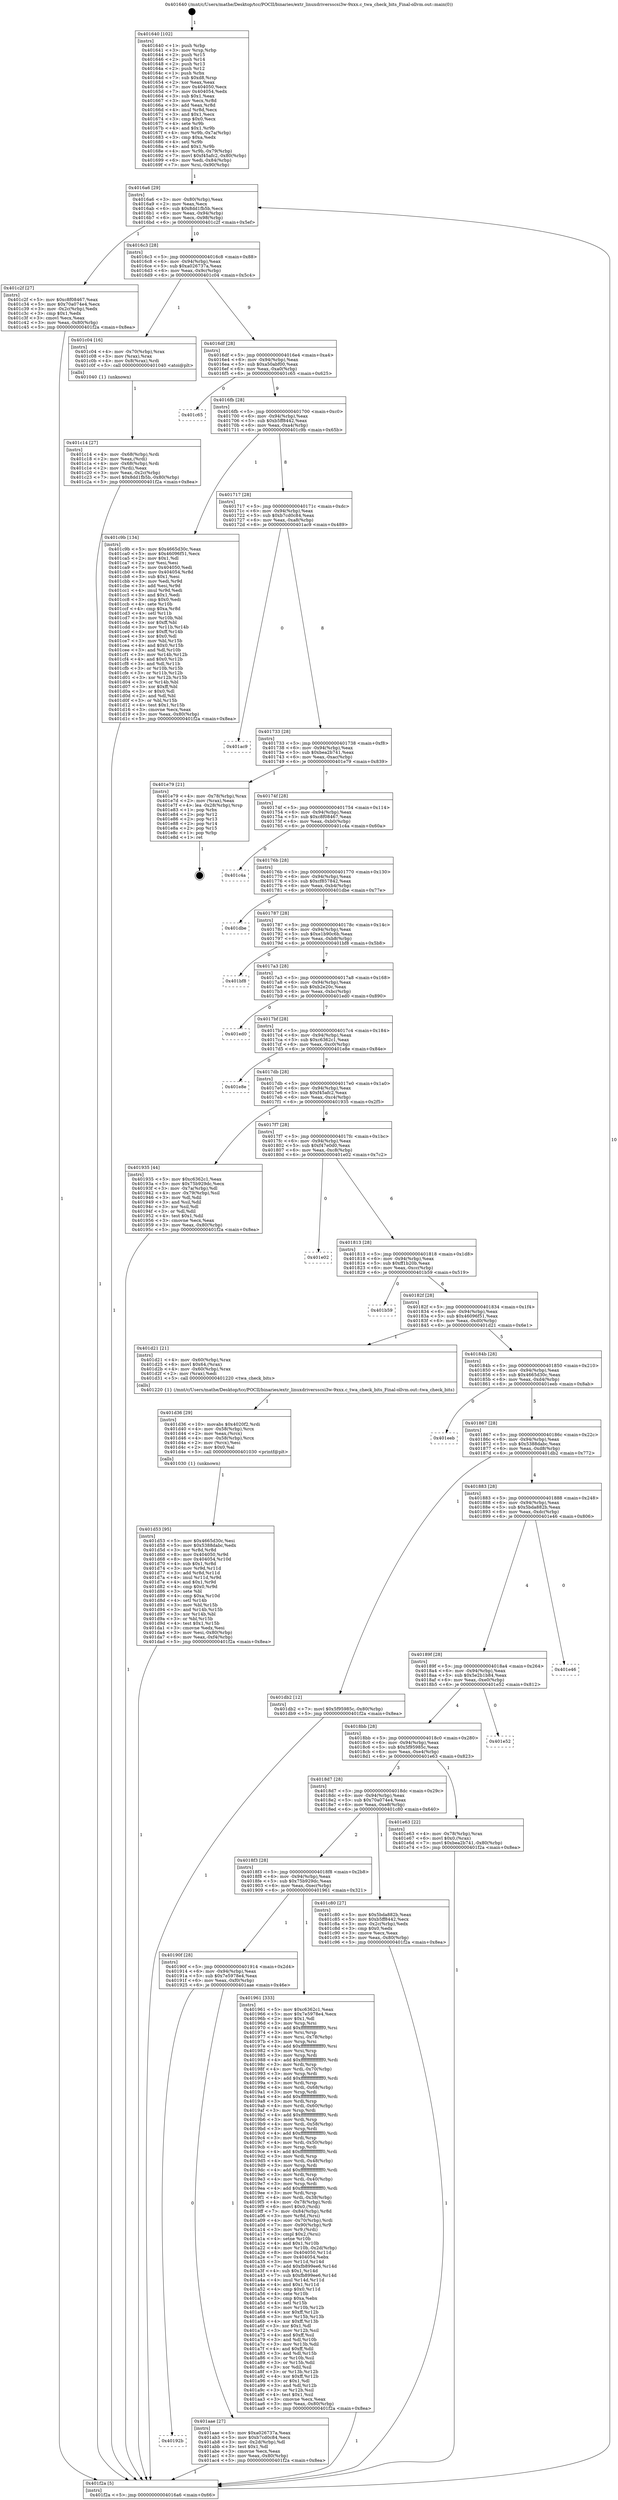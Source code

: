 digraph "0x401640" {
  label = "0x401640 (/mnt/c/Users/mathe/Desktop/tcc/POCII/binaries/extr_linuxdriversscsi3w-9xxx.c_twa_check_bits_Final-ollvm.out::main(0))"
  labelloc = "t"
  node[shape=record]

  Entry [label="",width=0.3,height=0.3,shape=circle,fillcolor=black,style=filled]
  "0x4016a6" [label="{
     0x4016a6 [29]\l
     | [instrs]\l
     &nbsp;&nbsp;0x4016a6 \<+3\>: mov -0x80(%rbp),%eax\l
     &nbsp;&nbsp;0x4016a9 \<+2\>: mov %eax,%ecx\l
     &nbsp;&nbsp;0x4016ab \<+6\>: sub $0x8dd1fb5b,%ecx\l
     &nbsp;&nbsp;0x4016b1 \<+6\>: mov %eax,-0x94(%rbp)\l
     &nbsp;&nbsp;0x4016b7 \<+6\>: mov %ecx,-0x98(%rbp)\l
     &nbsp;&nbsp;0x4016bd \<+6\>: je 0000000000401c2f \<main+0x5ef\>\l
  }"]
  "0x401c2f" [label="{
     0x401c2f [27]\l
     | [instrs]\l
     &nbsp;&nbsp;0x401c2f \<+5\>: mov $0xc8f08467,%eax\l
     &nbsp;&nbsp;0x401c34 \<+5\>: mov $0x70a074e4,%ecx\l
     &nbsp;&nbsp;0x401c39 \<+3\>: mov -0x2c(%rbp),%edx\l
     &nbsp;&nbsp;0x401c3c \<+3\>: cmp $0x1,%edx\l
     &nbsp;&nbsp;0x401c3f \<+3\>: cmovl %ecx,%eax\l
     &nbsp;&nbsp;0x401c42 \<+3\>: mov %eax,-0x80(%rbp)\l
     &nbsp;&nbsp;0x401c45 \<+5\>: jmp 0000000000401f2a \<main+0x8ea\>\l
  }"]
  "0x4016c3" [label="{
     0x4016c3 [28]\l
     | [instrs]\l
     &nbsp;&nbsp;0x4016c3 \<+5\>: jmp 00000000004016c8 \<main+0x88\>\l
     &nbsp;&nbsp;0x4016c8 \<+6\>: mov -0x94(%rbp),%eax\l
     &nbsp;&nbsp;0x4016ce \<+5\>: sub $0xa026737a,%eax\l
     &nbsp;&nbsp;0x4016d3 \<+6\>: mov %eax,-0x9c(%rbp)\l
     &nbsp;&nbsp;0x4016d9 \<+6\>: je 0000000000401c04 \<main+0x5c4\>\l
  }"]
  Exit [label="",width=0.3,height=0.3,shape=circle,fillcolor=black,style=filled,peripheries=2]
  "0x401c04" [label="{
     0x401c04 [16]\l
     | [instrs]\l
     &nbsp;&nbsp;0x401c04 \<+4\>: mov -0x70(%rbp),%rax\l
     &nbsp;&nbsp;0x401c08 \<+3\>: mov (%rax),%rax\l
     &nbsp;&nbsp;0x401c0b \<+4\>: mov 0x8(%rax),%rdi\l
     &nbsp;&nbsp;0x401c0f \<+5\>: call 0000000000401040 \<atoi@plt\>\l
     | [calls]\l
     &nbsp;&nbsp;0x401040 \{1\} (unknown)\l
  }"]
  "0x4016df" [label="{
     0x4016df [28]\l
     | [instrs]\l
     &nbsp;&nbsp;0x4016df \<+5\>: jmp 00000000004016e4 \<main+0xa4\>\l
     &nbsp;&nbsp;0x4016e4 \<+6\>: mov -0x94(%rbp),%eax\l
     &nbsp;&nbsp;0x4016ea \<+5\>: sub $0xa50abf00,%eax\l
     &nbsp;&nbsp;0x4016ef \<+6\>: mov %eax,-0xa0(%rbp)\l
     &nbsp;&nbsp;0x4016f5 \<+6\>: je 0000000000401c65 \<main+0x625\>\l
  }"]
  "0x401d53" [label="{
     0x401d53 [95]\l
     | [instrs]\l
     &nbsp;&nbsp;0x401d53 \<+5\>: mov $0x4665d30c,%esi\l
     &nbsp;&nbsp;0x401d58 \<+5\>: mov $0x5388dabc,%edx\l
     &nbsp;&nbsp;0x401d5d \<+3\>: xor %r8d,%r8d\l
     &nbsp;&nbsp;0x401d60 \<+8\>: mov 0x404050,%r9d\l
     &nbsp;&nbsp;0x401d68 \<+8\>: mov 0x404054,%r10d\l
     &nbsp;&nbsp;0x401d70 \<+4\>: sub $0x1,%r8d\l
     &nbsp;&nbsp;0x401d74 \<+3\>: mov %r9d,%r11d\l
     &nbsp;&nbsp;0x401d77 \<+3\>: add %r8d,%r11d\l
     &nbsp;&nbsp;0x401d7a \<+4\>: imul %r11d,%r9d\l
     &nbsp;&nbsp;0x401d7e \<+4\>: and $0x1,%r9d\l
     &nbsp;&nbsp;0x401d82 \<+4\>: cmp $0x0,%r9d\l
     &nbsp;&nbsp;0x401d86 \<+3\>: sete %bl\l
     &nbsp;&nbsp;0x401d89 \<+4\>: cmp $0xa,%r10d\l
     &nbsp;&nbsp;0x401d8d \<+4\>: setl %r14b\l
     &nbsp;&nbsp;0x401d91 \<+3\>: mov %bl,%r15b\l
     &nbsp;&nbsp;0x401d94 \<+3\>: and %r14b,%r15b\l
     &nbsp;&nbsp;0x401d97 \<+3\>: xor %r14b,%bl\l
     &nbsp;&nbsp;0x401d9a \<+3\>: or %bl,%r15b\l
     &nbsp;&nbsp;0x401d9d \<+4\>: test $0x1,%r15b\l
     &nbsp;&nbsp;0x401da1 \<+3\>: cmovne %edx,%esi\l
     &nbsp;&nbsp;0x401da4 \<+3\>: mov %esi,-0x80(%rbp)\l
     &nbsp;&nbsp;0x401da7 \<+6\>: mov %eax,-0xf4(%rbp)\l
     &nbsp;&nbsp;0x401dad \<+5\>: jmp 0000000000401f2a \<main+0x8ea\>\l
  }"]
  "0x401c65" [label="{
     0x401c65\l
  }", style=dashed]
  "0x4016fb" [label="{
     0x4016fb [28]\l
     | [instrs]\l
     &nbsp;&nbsp;0x4016fb \<+5\>: jmp 0000000000401700 \<main+0xc0\>\l
     &nbsp;&nbsp;0x401700 \<+6\>: mov -0x94(%rbp),%eax\l
     &nbsp;&nbsp;0x401706 \<+5\>: sub $0xb5ff8442,%eax\l
     &nbsp;&nbsp;0x40170b \<+6\>: mov %eax,-0xa4(%rbp)\l
     &nbsp;&nbsp;0x401711 \<+6\>: je 0000000000401c9b \<main+0x65b\>\l
  }"]
  "0x401d36" [label="{
     0x401d36 [29]\l
     | [instrs]\l
     &nbsp;&nbsp;0x401d36 \<+10\>: movabs $0x4020f2,%rdi\l
     &nbsp;&nbsp;0x401d40 \<+4\>: mov -0x58(%rbp),%rcx\l
     &nbsp;&nbsp;0x401d44 \<+2\>: mov %eax,(%rcx)\l
     &nbsp;&nbsp;0x401d46 \<+4\>: mov -0x58(%rbp),%rcx\l
     &nbsp;&nbsp;0x401d4a \<+2\>: mov (%rcx),%esi\l
     &nbsp;&nbsp;0x401d4c \<+2\>: mov $0x0,%al\l
     &nbsp;&nbsp;0x401d4e \<+5\>: call 0000000000401030 \<printf@plt\>\l
     | [calls]\l
     &nbsp;&nbsp;0x401030 \{1\} (unknown)\l
  }"]
  "0x401c9b" [label="{
     0x401c9b [134]\l
     | [instrs]\l
     &nbsp;&nbsp;0x401c9b \<+5\>: mov $0x4665d30c,%eax\l
     &nbsp;&nbsp;0x401ca0 \<+5\>: mov $0x46096f51,%ecx\l
     &nbsp;&nbsp;0x401ca5 \<+2\>: mov $0x1,%dl\l
     &nbsp;&nbsp;0x401ca7 \<+2\>: xor %esi,%esi\l
     &nbsp;&nbsp;0x401ca9 \<+7\>: mov 0x404050,%edi\l
     &nbsp;&nbsp;0x401cb0 \<+8\>: mov 0x404054,%r8d\l
     &nbsp;&nbsp;0x401cb8 \<+3\>: sub $0x1,%esi\l
     &nbsp;&nbsp;0x401cbb \<+3\>: mov %edi,%r9d\l
     &nbsp;&nbsp;0x401cbe \<+3\>: add %esi,%r9d\l
     &nbsp;&nbsp;0x401cc1 \<+4\>: imul %r9d,%edi\l
     &nbsp;&nbsp;0x401cc5 \<+3\>: and $0x1,%edi\l
     &nbsp;&nbsp;0x401cc8 \<+3\>: cmp $0x0,%edi\l
     &nbsp;&nbsp;0x401ccb \<+4\>: sete %r10b\l
     &nbsp;&nbsp;0x401ccf \<+4\>: cmp $0xa,%r8d\l
     &nbsp;&nbsp;0x401cd3 \<+4\>: setl %r11b\l
     &nbsp;&nbsp;0x401cd7 \<+3\>: mov %r10b,%bl\l
     &nbsp;&nbsp;0x401cda \<+3\>: xor $0xff,%bl\l
     &nbsp;&nbsp;0x401cdd \<+3\>: mov %r11b,%r14b\l
     &nbsp;&nbsp;0x401ce0 \<+4\>: xor $0xff,%r14b\l
     &nbsp;&nbsp;0x401ce4 \<+3\>: xor $0x0,%dl\l
     &nbsp;&nbsp;0x401ce7 \<+3\>: mov %bl,%r15b\l
     &nbsp;&nbsp;0x401cea \<+4\>: and $0x0,%r15b\l
     &nbsp;&nbsp;0x401cee \<+3\>: and %dl,%r10b\l
     &nbsp;&nbsp;0x401cf1 \<+3\>: mov %r14b,%r12b\l
     &nbsp;&nbsp;0x401cf4 \<+4\>: and $0x0,%r12b\l
     &nbsp;&nbsp;0x401cf8 \<+3\>: and %dl,%r11b\l
     &nbsp;&nbsp;0x401cfb \<+3\>: or %r10b,%r15b\l
     &nbsp;&nbsp;0x401cfe \<+3\>: or %r11b,%r12b\l
     &nbsp;&nbsp;0x401d01 \<+3\>: xor %r12b,%r15b\l
     &nbsp;&nbsp;0x401d04 \<+3\>: or %r14b,%bl\l
     &nbsp;&nbsp;0x401d07 \<+3\>: xor $0xff,%bl\l
     &nbsp;&nbsp;0x401d0a \<+3\>: or $0x0,%dl\l
     &nbsp;&nbsp;0x401d0d \<+2\>: and %dl,%bl\l
     &nbsp;&nbsp;0x401d0f \<+3\>: or %bl,%r15b\l
     &nbsp;&nbsp;0x401d12 \<+4\>: test $0x1,%r15b\l
     &nbsp;&nbsp;0x401d16 \<+3\>: cmovne %ecx,%eax\l
     &nbsp;&nbsp;0x401d19 \<+3\>: mov %eax,-0x80(%rbp)\l
     &nbsp;&nbsp;0x401d1c \<+5\>: jmp 0000000000401f2a \<main+0x8ea\>\l
  }"]
  "0x401717" [label="{
     0x401717 [28]\l
     | [instrs]\l
     &nbsp;&nbsp;0x401717 \<+5\>: jmp 000000000040171c \<main+0xdc\>\l
     &nbsp;&nbsp;0x40171c \<+6\>: mov -0x94(%rbp),%eax\l
     &nbsp;&nbsp;0x401722 \<+5\>: sub $0xb7cd0c84,%eax\l
     &nbsp;&nbsp;0x401727 \<+6\>: mov %eax,-0xa8(%rbp)\l
     &nbsp;&nbsp;0x40172d \<+6\>: je 0000000000401ac9 \<main+0x489\>\l
  }"]
  "0x401c14" [label="{
     0x401c14 [27]\l
     | [instrs]\l
     &nbsp;&nbsp;0x401c14 \<+4\>: mov -0x68(%rbp),%rdi\l
     &nbsp;&nbsp;0x401c18 \<+2\>: mov %eax,(%rdi)\l
     &nbsp;&nbsp;0x401c1a \<+4\>: mov -0x68(%rbp),%rdi\l
     &nbsp;&nbsp;0x401c1e \<+2\>: mov (%rdi),%eax\l
     &nbsp;&nbsp;0x401c20 \<+3\>: mov %eax,-0x2c(%rbp)\l
     &nbsp;&nbsp;0x401c23 \<+7\>: movl $0x8dd1fb5b,-0x80(%rbp)\l
     &nbsp;&nbsp;0x401c2a \<+5\>: jmp 0000000000401f2a \<main+0x8ea\>\l
  }"]
  "0x401ac9" [label="{
     0x401ac9\l
  }", style=dashed]
  "0x401733" [label="{
     0x401733 [28]\l
     | [instrs]\l
     &nbsp;&nbsp;0x401733 \<+5\>: jmp 0000000000401738 \<main+0xf8\>\l
     &nbsp;&nbsp;0x401738 \<+6\>: mov -0x94(%rbp),%eax\l
     &nbsp;&nbsp;0x40173e \<+5\>: sub $0xbea2b741,%eax\l
     &nbsp;&nbsp;0x401743 \<+6\>: mov %eax,-0xac(%rbp)\l
     &nbsp;&nbsp;0x401749 \<+6\>: je 0000000000401e79 \<main+0x839\>\l
  }"]
  "0x40192b" [label="{
     0x40192b\l
  }", style=dashed]
  "0x401e79" [label="{
     0x401e79 [21]\l
     | [instrs]\l
     &nbsp;&nbsp;0x401e79 \<+4\>: mov -0x78(%rbp),%rax\l
     &nbsp;&nbsp;0x401e7d \<+2\>: mov (%rax),%eax\l
     &nbsp;&nbsp;0x401e7f \<+4\>: lea -0x28(%rbp),%rsp\l
     &nbsp;&nbsp;0x401e83 \<+1\>: pop %rbx\l
     &nbsp;&nbsp;0x401e84 \<+2\>: pop %r12\l
     &nbsp;&nbsp;0x401e86 \<+2\>: pop %r13\l
     &nbsp;&nbsp;0x401e88 \<+2\>: pop %r14\l
     &nbsp;&nbsp;0x401e8a \<+2\>: pop %r15\l
     &nbsp;&nbsp;0x401e8c \<+1\>: pop %rbp\l
     &nbsp;&nbsp;0x401e8d \<+1\>: ret\l
  }"]
  "0x40174f" [label="{
     0x40174f [28]\l
     | [instrs]\l
     &nbsp;&nbsp;0x40174f \<+5\>: jmp 0000000000401754 \<main+0x114\>\l
     &nbsp;&nbsp;0x401754 \<+6\>: mov -0x94(%rbp),%eax\l
     &nbsp;&nbsp;0x40175a \<+5\>: sub $0xc8f08467,%eax\l
     &nbsp;&nbsp;0x40175f \<+6\>: mov %eax,-0xb0(%rbp)\l
     &nbsp;&nbsp;0x401765 \<+6\>: je 0000000000401c4a \<main+0x60a\>\l
  }"]
  "0x401aae" [label="{
     0x401aae [27]\l
     | [instrs]\l
     &nbsp;&nbsp;0x401aae \<+5\>: mov $0xa026737a,%eax\l
     &nbsp;&nbsp;0x401ab3 \<+5\>: mov $0xb7cd0c84,%ecx\l
     &nbsp;&nbsp;0x401ab8 \<+3\>: mov -0x2d(%rbp),%dl\l
     &nbsp;&nbsp;0x401abb \<+3\>: test $0x1,%dl\l
     &nbsp;&nbsp;0x401abe \<+3\>: cmovne %ecx,%eax\l
     &nbsp;&nbsp;0x401ac1 \<+3\>: mov %eax,-0x80(%rbp)\l
     &nbsp;&nbsp;0x401ac4 \<+5\>: jmp 0000000000401f2a \<main+0x8ea\>\l
  }"]
  "0x401c4a" [label="{
     0x401c4a\l
  }", style=dashed]
  "0x40176b" [label="{
     0x40176b [28]\l
     | [instrs]\l
     &nbsp;&nbsp;0x40176b \<+5\>: jmp 0000000000401770 \<main+0x130\>\l
     &nbsp;&nbsp;0x401770 \<+6\>: mov -0x94(%rbp),%eax\l
     &nbsp;&nbsp;0x401776 \<+5\>: sub $0xcf857842,%eax\l
     &nbsp;&nbsp;0x40177b \<+6\>: mov %eax,-0xb4(%rbp)\l
     &nbsp;&nbsp;0x401781 \<+6\>: je 0000000000401dbe \<main+0x77e\>\l
  }"]
  "0x40190f" [label="{
     0x40190f [28]\l
     | [instrs]\l
     &nbsp;&nbsp;0x40190f \<+5\>: jmp 0000000000401914 \<main+0x2d4\>\l
     &nbsp;&nbsp;0x401914 \<+6\>: mov -0x94(%rbp),%eax\l
     &nbsp;&nbsp;0x40191a \<+5\>: sub $0x7e5978e4,%eax\l
     &nbsp;&nbsp;0x40191f \<+6\>: mov %eax,-0xf0(%rbp)\l
     &nbsp;&nbsp;0x401925 \<+6\>: je 0000000000401aae \<main+0x46e\>\l
  }"]
  "0x401dbe" [label="{
     0x401dbe\l
  }", style=dashed]
  "0x401787" [label="{
     0x401787 [28]\l
     | [instrs]\l
     &nbsp;&nbsp;0x401787 \<+5\>: jmp 000000000040178c \<main+0x14c\>\l
     &nbsp;&nbsp;0x40178c \<+6\>: mov -0x94(%rbp),%eax\l
     &nbsp;&nbsp;0x401792 \<+5\>: sub $0xe1b90c6b,%eax\l
     &nbsp;&nbsp;0x401797 \<+6\>: mov %eax,-0xb8(%rbp)\l
     &nbsp;&nbsp;0x40179d \<+6\>: je 0000000000401bf8 \<main+0x5b8\>\l
  }"]
  "0x401961" [label="{
     0x401961 [333]\l
     | [instrs]\l
     &nbsp;&nbsp;0x401961 \<+5\>: mov $0xc6362c1,%eax\l
     &nbsp;&nbsp;0x401966 \<+5\>: mov $0x7e5978e4,%ecx\l
     &nbsp;&nbsp;0x40196b \<+2\>: mov $0x1,%dl\l
     &nbsp;&nbsp;0x40196d \<+3\>: mov %rsp,%rsi\l
     &nbsp;&nbsp;0x401970 \<+4\>: add $0xfffffffffffffff0,%rsi\l
     &nbsp;&nbsp;0x401974 \<+3\>: mov %rsi,%rsp\l
     &nbsp;&nbsp;0x401977 \<+4\>: mov %rsi,-0x78(%rbp)\l
     &nbsp;&nbsp;0x40197b \<+3\>: mov %rsp,%rsi\l
     &nbsp;&nbsp;0x40197e \<+4\>: add $0xfffffffffffffff0,%rsi\l
     &nbsp;&nbsp;0x401982 \<+3\>: mov %rsi,%rsp\l
     &nbsp;&nbsp;0x401985 \<+3\>: mov %rsp,%rdi\l
     &nbsp;&nbsp;0x401988 \<+4\>: add $0xfffffffffffffff0,%rdi\l
     &nbsp;&nbsp;0x40198c \<+3\>: mov %rdi,%rsp\l
     &nbsp;&nbsp;0x40198f \<+4\>: mov %rdi,-0x70(%rbp)\l
     &nbsp;&nbsp;0x401993 \<+3\>: mov %rsp,%rdi\l
     &nbsp;&nbsp;0x401996 \<+4\>: add $0xfffffffffffffff0,%rdi\l
     &nbsp;&nbsp;0x40199a \<+3\>: mov %rdi,%rsp\l
     &nbsp;&nbsp;0x40199d \<+4\>: mov %rdi,-0x68(%rbp)\l
     &nbsp;&nbsp;0x4019a1 \<+3\>: mov %rsp,%rdi\l
     &nbsp;&nbsp;0x4019a4 \<+4\>: add $0xfffffffffffffff0,%rdi\l
     &nbsp;&nbsp;0x4019a8 \<+3\>: mov %rdi,%rsp\l
     &nbsp;&nbsp;0x4019ab \<+4\>: mov %rdi,-0x60(%rbp)\l
     &nbsp;&nbsp;0x4019af \<+3\>: mov %rsp,%rdi\l
     &nbsp;&nbsp;0x4019b2 \<+4\>: add $0xfffffffffffffff0,%rdi\l
     &nbsp;&nbsp;0x4019b6 \<+3\>: mov %rdi,%rsp\l
     &nbsp;&nbsp;0x4019b9 \<+4\>: mov %rdi,-0x58(%rbp)\l
     &nbsp;&nbsp;0x4019bd \<+3\>: mov %rsp,%rdi\l
     &nbsp;&nbsp;0x4019c0 \<+4\>: add $0xfffffffffffffff0,%rdi\l
     &nbsp;&nbsp;0x4019c4 \<+3\>: mov %rdi,%rsp\l
     &nbsp;&nbsp;0x4019c7 \<+4\>: mov %rdi,-0x50(%rbp)\l
     &nbsp;&nbsp;0x4019cb \<+3\>: mov %rsp,%rdi\l
     &nbsp;&nbsp;0x4019ce \<+4\>: add $0xfffffffffffffff0,%rdi\l
     &nbsp;&nbsp;0x4019d2 \<+3\>: mov %rdi,%rsp\l
     &nbsp;&nbsp;0x4019d5 \<+4\>: mov %rdi,-0x48(%rbp)\l
     &nbsp;&nbsp;0x4019d9 \<+3\>: mov %rsp,%rdi\l
     &nbsp;&nbsp;0x4019dc \<+4\>: add $0xfffffffffffffff0,%rdi\l
     &nbsp;&nbsp;0x4019e0 \<+3\>: mov %rdi,%rsp\l
     &nbsp;&nbsp;0x4019e3 \<+4\>: mov %rdi,-0x40(%rbp)\l
     &nbsp;&nbsp;0x4019e7 \<+3\>: mov %rsp,%rdi\l
     &nbsp;&nbsp;0x4019ea \<+4\>: add $0xfffffffffffffff0,%rdi\l
     &nbsp;&nbsp;0x4019ee \<+3\>: mov %rdi,%rsp\l
     &nbsp;&nbsp;0x4019f1 \<+4\>: mov %rdi,-0x38(%rbp)\l
     &nbsp;&nbsp;0x4019f5 \<+4\>: mov -0x78(%rbp),%rdi\l
     &nbsp;&nbsp;0x4019f9 \<+6\>: movl $0x0,(%rdi)\l
     &nbsp;&nbsp;0x4019ff \<+7\>: mov -0x84(%rbp),%r8d\l
     &nbsp;&nbsp;0x401a06 \<+3\>: mov %r8d,(%rsi)\l
     &nbsp;&nbsp;0x401a09 \<+4\>: mov -0x70(%rbp),%rdi\l
     &nbsp;&nbsp;0x401a0d \<+7\>: mov -0x90(%rbp),%r9\l
     &nbsp;&nbsp;0x401a14 \<+3\>: mov %r9,(%rdi)\l
     &nbsp;&nbsp;0x401a17 \<+3\>: cmpl $0x2,(%rsi)\l
     &nbsp;&nbsp;0x401a1a \<+4\>: setne %r10b\l
     &nbsp;&nbsp;0x401a1e \<+4\>: and $0x1,%r10b\l
     &nbsp;&nbsp;0x401a22 \<+4\>: mov %r10b,-0x2d(%rbp)\l
     &nbsp;&nbsp;0x401a26 \<+8\>: mov 0x404050,%r11d\l
     &nbsp;&nbsp;0x401a2e \<+7\>: mov 0x404054,%ebx\l
     &nbsp;&nbsp;0x401a35 \<+3\>: mov %r11d,%r14d\l
     &nbsp;&nbsp;0x401a38 \<+7\>: add $0xfb899ee6,%r14d\l
     &nbsp;&nbsp;0x401a3f \<+4\>: sub $0x1,%r14d\l
     &nbsp;&nbsp;0x401a43 \<+7\>: sub $0xfb899ee6,%r14d\l
     &nbsp;&nbsp;0x401a4a \<+4\>: imul %r14d,%r11d\l
     &nbsp;&nbsp;0x401a4e \<+4\>: and $0x1,%r11d\l
     &nbsp;&nbsp;0x401a52 \<+4\>: cmp $0x0,%r11d\l
     &nbsp;&nbsp;0x401a56 \<+4\>: sete %r10b\l
     &nbsp;&nbsp;0x401a5a \<+3\>: cmp $0xa,%ebx\l
     &nbsp;&nbsp;0x401a5d \<+4\>: setl %r15b\l
     &nbsp;&nbsp;0x401a61 \<+3\>: mov %r10b,%r12b\l
     &nbsp;&nbsp;0x401a64 \<+4\>: xor $0xff,%r12b\l
     &nbsp;&nbsp;0x401a68 \<+3\>: mov %r15b,%r13b\l
     &nbsp;&nbsp;0x401a6b \<+4\>: xor $0xff,%r13b\l
     &nbsp;&nbsp;0x401a6f \<+3\>: xor $0x1,%dl\l
     &nbsp;&nbsp;0x401a72 \<+3\>: mov %r12b,%sil\l
     &nbsp;&nbsp;0x401a75 \<+4\>: and $0xff,%sil\l
     &nbsp;&nbsp;0x401a79 \<+3\>: and %dl,%r10b\l
     &nbsp;&nbsp;0x401a7c \<+3\>: mov %r13b,%dil\l
     &nbsp;&nbsp;0x401a7f \<+4\>: and $0xff,%dil\l
     &nbsp;&nbsp;0x401a83 \<+3\>: and %dl,%r15b\l
     &nbsp;&nbsp;0x401a86 \<+3\>: or %r10b,%sil\l
     &nbsp;&nbsp;0x401a89 \<+3\>: or %r15b,%dil\l
     &nbsp;&nbsp;0x401a8c \<+3\>: xor %dil,%sil\l
     &nbsp;&nbsp;0x401a8f \<+3\>: or %r13b,%r12b\l
     &nbsp;&nbsp;0x401a92 \<+4\>: xor $0xff,%r12b\l
     &nbsp;&nbsp;0x401a96 \<+3\>: or $0x1,%dl\l
     &nbsp;&nbsp;0x401a99 \<+3\>: and %dl,%r12b\l
     &nbsp;&nbsp;0x401a9c \<+3\>: or %r12b,%sil\l
     &nbsp;&nbsp;0x401a9f \<+4\>: test $0x1,%sil\l
     &nbsp;&nbsp;0x401aa3 \<+3\>: cmovne %ecx,%eax\l
     &nbsp;&nbsp;0x401aa6 \<+3\>: mov %eax,-0x80(%rbp)\l
     &nbsp;&nbsp;0x401aa9 \<+5\>: jmp 0000000000401f2a \<main+0x8ea\>\l
  }"]
  "0x401bf8" [label="{
     0x401bf8\l
  }", style=dashed]
  "0x4017a3" [label="{
     0x4017a3 [28]\l
     | [instrs]\l
     &nbsp;&nbsp;0x4017a3 \<+5\>: jmp 00000000004017a8 \<main+0x168\>\l
     &nbsp;&nbsp;0x4017a8 \<+6\>: mov -0x94(%rbp),%eax\l
     &nbsp;&nbsp;0x4017ae \<+5\>: sub $0xb2e20c,%eax\l
     &nbsp;&nbsp;0x4017b3 \<+6\>: mov %eax,-0xbc(%rbp)\l
     &nbsp;&nbsp;0x4017b9 \<+6\>: je 0000000000401ed0 \<main+0x890\>\l
  }"]
  "0x4018f3" [label="{
     0x4018f3 [28]\l
     | [instrs]\l
     &nbsp;&nbsp;0x4018f3 \<+5\>: jmp 00000000004018f8 \<main+0x2b8\>\l
     &nbsp;&nbsp;0x4018f8 \<+6\>: mov -0x94(%rbp),%eax\l
     &nbsp;&nbsp;0x4018fe \<+5\>: sub $0x75b929dc,%eax\l
     &nbsp;&nbsp;0x401903 \<+6\>: mov %eax,-0xec(%rbp)\l
     &nbsp;&nbsp;0x401909 \<+6\>: je 0000000000401961 \<main+0x321\>\l
  }"]
  "0x401ed0" [label="{
     0x401ed0\l
  }", style=dashed]
  "0x4017bf" [label="{
     0x4017bf [28]\l
     | [instrs]\l
     &nbsp;&nbsp;0x4017bf \<+5\>: jmp 00000000004017c4 \<main+0x184\>\l
     &nbsp;&nbsp;0x4017c4 \<+6\>: mov -0x94(%rbp),%eax\l
     &nbsp;&nbsp;0x4017ca \<+5\>: sub $0xc6362c1,%eax\l
     &nbsp;&nbsp;0x4017cf \<+6\>: mov %eax,-0xc0(%rbp)\l
     &nbsp;&nbsp;0x4017d5 \<+6\>: je 0000000000401e8e \<main+0x84e\>\l
  }"]
  "0x401c80" [label="{
     0x401c80 [27]\l
     | [instrs]\l
     &nbsp;&nbsp;0x401c80 \<+5\>: mov $0x5bda882b,%eax\l
     &nbsp;&nbsp;0x401c85 \<+5\>: mov $0xb5ff8442,%ecx\l
     &nbsp;&nbsp;0x401c8a \<+3\>: mov -0x2c(%rbp),%edx\l
     &nbsp;&nbsp;0x401c8d \<+3\>: cmp $0x0,%edx\l
     &nbsp;&nbsp;0x401c90 \<+3\>: cmove %ecx,%eax\l
     &nbsp;&nbsp;0x401c93 \<+3\>: mov %eax,-0x80(%rbp)\l
     &nbsp;&nbsp;0x401c96 \<+5\>: jmp 0000000000401f2a \<main+0x8ea\>\l
  }"]
  "0x401e8e" [label="{
     0x401e8e\l
  }", style=dashed]
  "0x4017db" [label="{
     0x4017db [28]\l
     | [instrs]\l
     &nbsp;&nbsp;0x4017db \<+5\>: jmp 00000000004017e0 \<main+0x1a0\>\l
     &nbsp;&nbsp;0x4017e0 \<+6\>: mov -0x94(%rbp),%eax\l
     &nbsp;&nbsp;0x4017e6 \<+5\>: sub $0xf45afc2,%eax\l
     &nbsp;&nbsp;0x4017eb \<+6\>: mov %eax,-0xc4(%rbp)\l
     &nbsp;&nbsp;0x4017f1 \<+6\>: je 0000000000401935 \<main+0x2f5\>\l
  }"]
  "0x4018d7" [label="{
     0x4018d7 [28]\l
     | [instrs]\l
     &nbsp;&nbsp;0x4018d7 \<+5\>: jmp 00000000004018dc \<main+0x29c\>\l
     &nbsp;&nbsp;0x4018dc \<+6\>: mov -0x94(%rbp),%eax\l
     &nbsp;&nbsp;0x4018e2 \<+5\>: sub $0x70a074e4,%eax\l
     &nbsp;&nbsp;0x4018e7 \<+6\>: mov %eax,-0xe8(%rbp)\l
     &nbsp;&nbsp;0x4018ed \<+6\>: je 0000000000401c80 \<main+0x640\>\l
  }"]
  "0x401935" [label="{
     0x401935 [44]\l
     | [instrs]\l
     &nbsp;&nbsp;0x401935 \<+5\>: mov $0xc6362c1,%eax\l
     &nbsp;&nbsp;0x40193a \<+5\>: mov $0x75b929dc,%ecx\l
     &nbsp;&nbsp;0x40193f \<+3\>: mov -0x7a(%rbp),%dl\l
     &nbsp;&nbsp;0x401942 \<+4\>: mov -0x79(%rbp),%sil\l
     &nbsp;&nbsp;0x401946 \<+3\>: mov %dl,%dil\l
     &nbsp;&nbsp;0x401949 \<+3\>: and %sil,%dil\l
     &nbsp;&nbsp;0x40194c \<+3\>: xor %sil,%dl\l
     &nbsp;&nbsp;0x40194f \<+3\>: or %dl,%dil\l
     &nbsp;&nbsp;0x401952 \<+4\>: test $0x1,%dil\l
     &nbsp;&nbsp;0x401956 \<+3\>: cmovne %ecx,%eax\l
     &nbsp;&nbsp;0x401959 \<+3\>: mov %eax,-0x80(%rbp)\l
     &nbsp;&nbsp;0x40195c \<+5\>: jmp 0000000000401f2a \<main+0x8ea\>\l
  }"]
  "0x4017f7" [label="{
     0x4017f7 [28]\l
     | [instrs]\l
     &nbsp;&nbsp;0x4017f7 \<+5\>: jmp 00000000004017fc \<main+0x1bc\>\l
     &nbsp;&nbsp;0x4017fc \<+6\>: mov -0x94(%rbp),%eax\l
     &nbsp;&nbsp;0x401802 \<+5\>: sub $0xf47e0d0,%eax\l
     &nbsp;&nbsp;0x401807 \<+6\>: mov %eax,-0xc8(%rbp)\l
     &nbsp;&nbsp;0x40180d \<+6\>: je 0000000000401e02 \<main+0x7c2\>\l
  }"]
  "0x401f2a" [label="{
     0x401f2a [5]\l
     | [instrs]\l
     &nbsp;&nbsp;0x401f2a \<+5\>: jmp 00000000004016a6 \<main+0x66\>\l
  }"]
  "0x401640" [label="{
     0x401640 [102]\l
     | [instrs]\l
     &nbsp;&nbsp;0x401640 \<+1\>: push %rbp\l
     &nbsp;&nbsp;0x401641 \<+3\>: mov %rsp,%rbp\l
     &nbsp;&nbsp;0x401644 \<+2\>: push %r15\l
     &nbsp;&nbsp;0x401646 \<+2\>: push %r14\l
     &nbsp;&nbsp;0x401648 \<+2\>: push %r13\l
     &nbsp;&nbsp;0x40164a \<+2\>: push %r12\l
     &nbsp;&nbsp;0x40164c \<+1\>: push %rbx\l
     &nbsp;&nbsp;0x40164d \<+7\>: sub $0xd8,%rsp\l
     &nbsp;&nbsp;0x401654 \<+2\>: xor %eax,%eax\l
     &nbsp;&nbsp;0x401656 \<+7\>: mov 0x404050,%ecx\l
     &nbsp;&nbsp;0x40165d \<+7\>: mov 0x404054,%edx\l
     &nbsp;&nbsp;0x401664 \<+3\>: sub $0x1,%eax\l
     &nbsp;&nbsp;0x401667 \<+3\>: mov %ecx,%r8d\l
     &nbsp;&nbsp;0x40166a \<+3\>: add %eax,%r8d\l
     &nbsp;&nbsp;0x40166d \<+4\>: imul %r8d,%ecx\l
     &nbsp;&nbsp;0x401671 \<+3\>: and $0x1,%ecx\l
     &nbsp;&nbsp;0x401674 \<+3\>: cmp $0x0,%ecx\l
     &nbsp;&nbsp;0x401677 \<+4\>: sete %r9b\l
     &nbsp;&nbsp;0x40167b \<+4\>: and $0x1,%r9b\l
     &nbsp;&nbsp;0x40167f \<+4\>: mov %r9b,-0x7a(%rbp)\l
     &nbsp;&nbsp;0x401683 \<+3\>: cmp $0xa,%edx\l
     &nbsp;&nbsp;0x401686 \<+4\>: setl %r9b\l
     &nbsp;&nbsp;0x40168a \<+4\>: and $0x1,%r9b\l
     &nbsp;&nbsp;0x40168e \<+4\>: mov %r9b,-0x79(%rbp)\l
     &nbsp;&nbsp;0x401692 \<+7\>: movl $0xf45afc2,-0x80(%rbp)\l
     &nbsp;&nbsp;0x401699 \<+6\>: mov %edi,-0x84(%rbp)\l
     &nbsp;&nbsp;0x40169f \<+7\>: mov %rsi,-0x90(%rbp)\l
  }"]
  "0x401e63" [label="{
     0x401e63 [22]\l
     | [instrs]\l
     &nbsp;&nbsp;0x401e63 \<+4\>: mov -0x78(%rbp),%rax\l
     &nbsp;&nbsp;0x401e67 \<+6\>: movl $0x0,(%rax)\l
     &nbsp;&nbsp;0x401e6d \<+7\>: movl $0xbea2b741,-0x80(%rbp)\l
     &nbsp;&nbsp;0x401e74 \<+5\>: jmp 0000000000401f2a \<main+0x8ea\>\l
  }"]
  "0x401e02" [label="{
     0x401e02\l
  }", style=dashed]
  "0x401813" [label="{
     0x401813 [28]\l
     | [instrs]\l
     &nbsp;&nbsp;0x401813 \<+5\>: jmp 0000000000401818 \<main+0x1d8\>\l
     &nbsp;&nbsp;0x401818 \<+6\>: mov -0x94(%rbp),%eax\l
     &nbsp;&nbsp;0x40181e \<+5\>: sub $0xff1b20b,%eax\l
     &nbsp;&nbsp;0x401823 \<+6\>: mov %eax,-0xcc(%rbp)\l
     &nbsp;&nbsp;0x401829 \<+6\>: je 0000000000401b59 \<main+0x519\>\l
  }"]
  "0x4018bb" [label="{
     0x4018bb [28]\l
     | [instrs]\l
     &nbsp;&nbsp;0x4018bb \<+5\>: jmp 00000000004018c0 \<main+0x280\>\l
     &nbsp;&nbsp;0x4018c0 \<+6\>: mov -0x94(%rbp),%eax\l
     &nbsp;&nbsp;0x4018c6 \<+5\>: sub $0x5f95985c,%eax\l
     &nbsp;&nbsp;0x4018cb \<+6\>: mov %eax,-0xe4(%rbp)\l
     &nbsp;&nbsp;0x4018d1 \<+6\>: je 0000000000401e63 \<main+0x823\>\l
  }"]
  "0x401b59" [label="{
     0x401b59\l
  }", style=dashed]
  "0x40182f" [label="{
     0x40182f [28]\l
     | [instrs]\l
     &nbsp;&nbsp;0x40182f \<+5\>: jmp 0000000000401834 \<main+0x1f4\>\l
     &nbsp;&nbsp;0x401834 \<+6\>: mov -0x94(%rbp),%eax\l
     &nbsp;&nbsp;0x40183a \<+5\>: sub $0x46096f51,%eax\l
     &nbsp;&nbsp;0x40183f \<+6\>: mov %eax,-0xd0(%rbp)\l
     &nbsp;&nbsp;0x401845 \<+6\>: je 0000000000401d21 \<main+0x6e1\>\l
  }"]
  "0x401e52" [label="{
     0x401e52\l
  }", style=dashed]
  "0x401d21" [label="{
     0x401d21 [21]\l
     | [instrs]\l
     &nbsp;&nbsp;0x401d21 \<+4\>: mov -0x60(%rbp),%rax\l
     &nbsp;&nbsp;0x401d25 \<+6\>: movl $0x64,(%rax)\l
     &nbsp;&nbsp;0x401d2b \<+4\>: mov -0x60(%rbp),%rax\l
     &nbsp;&nbsp;0x401d2f \<+2\>: mov (%rax),%edi\l
     &nbsp;&nbsp;0x401d31 \<+5\>: call 0000000000401220 \<twa_check_bits\>\l
     | [calls]\l
     &nbsp;&nbsp;0x401220 \{1\} (/mnt/c/Users/mathe/Desktop/tcc/POCII/binaries/extr_linuxdriversscsi3w-9xxx.c_twa_check_bits_Final-ollvm.out::twa_check_bits)\l
  }"]
  "0x40184b" [label="{
     0x40184b [28]\l
     | [instrs]\l
     &nbsp;&nbsp;0x40184b \<+5\>: jmp 0000000000401850 \<main+0x210\>\l
     &nbsp;&nbsp;0x401850 \<+6\>: mov -0x94(%rbp),%eax\l
     &nbsp;&nbsp;0x401856 \<+5\>: sub $0x4665d30c,%eax\l
     &nbsp;&nbsp;0x40185b \<+6\>: mov %eax,-0xd4(%rbp)\l
     &nbsp;&nbsp;0x401861 \<+6\>: je 0000000000401eeb \<main+0x8ab\>\l
  }"]
  "0x40189f" [label="{
     0x40189f [28]\l
     | [instrs]\l
     &nbsp;&nbsp;0x40189f \<+5\>: jmp 00000000004018a4 \<main+0x264\>\l
     &nbsp;&nbsp;0x4018a4 \<+6\>: mov -0x94(%rbp),%eax\l
     &nbsp;&nbsp;0x4018aa \<+5\>: sub $0x5e2b1b84,%eax\l
     &nbsp;&nbsp;0x4018af \<+6\>: mov %eax,-0xe0(%rbp)\l
     &nbsp;&nbsp;0x4018b5 \<+6\>: je 0000000000401e52 \<main+0x812\>\l
  }"]
  "0x401eeb" [label="{
     0x401eeb\l
  }", style=dashed]
  "0x401867" [label="{
     0x401867 [28]\l
     | [instrs]\l
     &nbsp;&nbsp;0x401867 \<+5\>: jmp 000000000040186c \<main+0x22c\>\l
     &nbsp;&nbsp;0x40186c \<+6\>: mov -0x94(%rbp),%eax\l
     &nbsp;&nbsp;0x401872 \<+5\>: sub $0x5388dabc,%eax\l
     &nbsp;&nbsp;0x401877 \<+6\>: mov %eax,-0xd8(%rbp)\l
     &nbsp;&nbsp;0x40187d \<+6\>: je 0000000000401db2 \<main+0x772\>\l
  }"]
  "0x401e46" [label="{
     0x401e46\l
  }", style=dashed]
  "0x401db2" [label="{
     0x401db2 [12]\l
     | [instrs]\l
     &nbsp;&nbsp;0x401db2 \<+7\>: movl $0x5f95985c,-0x80(%rbp)\l
     &nbsp;&nbsp;0x401db9 \<+5\>: jmp 0000000000401f2a \<main+0x8ea\>\l
  }"]
  "0x401883" [label="{
     0x401883 [28]\l
     | [instrs]\l
     &nbsp;&nbsp;0x401883 \<+5\>: jmp 0000000000401888 \<main+0x248\>\l
     &nbsp;&nbsp;0x401888 \<+6\>: mov -0x94(%rbp),%eax\l
     &nbsp;&nbsp;0x40188e \<+5\>: sub $0x5bda882b,%eax\l
     &nbsp;&nbsp;0x401893 \<+6\>: mov %eax,-0xdc(%rbp)\l
     &nbsp;&nbsp;0x401899 \<+6\>: je 0000000000401e46 \<main+0x806\>\l
  }"]
  Entry -> "0x401640" [label=" 1"]
  "0x4016a6" -> "0x401c2f" [label=" 1"]
  "0x4016a6" -> "0x4016c3" [label=" 10"]
  "0x401e79" -> Exit [label=" 1"]
  "0x4016c3" -> "0x401c04" [label=" 1"]
  "0x4016c3" -> "0x4016df" [label=" 9"]
  "0x401e63" -> "0x401f2a" [label=" 1"]
  "0x4016df" -> "0x401c65" [label=" 0"]
  "0x4016df" -> "0x4016fb" [label=" 9"]
  "0x401db2" -> "0x401f2a" [label=" 1"]
  "0x4016fb" -> "0x401c9b" [label=" 1"]
  "0x4016fb" -> "0x401717" [label=" 8"]
  "0x401d53" -> "0x401f2a" [label=" 1"]
  "0x401717" -> "0x401ac9" [label=" 0"]
  "0x401717" -> "0x401733" [label=" 8"]
  "0x401d36" -> "0x401d53" [label=" 1"]
  "0x401733" -> "0x401e79" [label=" 1"]
  "0x401733" -> "0x40174f" [label=" 7"]
  "0x401d21" -> "0x401d36" [label=" 1"]
  "0x40174f" -> "0x401c4a" [label=" 0"]
  "0x40174f" -> "0x40176b" [label=" 7"]
  "0x401c9b" -> "0x401f2a" [label=" 1"]
  "0x40176b" -> "0x401dbe" [label=" 0"]
  "0x40176b" -> "0x401787" [label=" 7"]
  "0x401c14" -> "0x401f2a" [label=" 1"]
  "0x401787" -> "0x401bf8" [label=" 0"]
  "0x401787" -> "0x4017a3" [label=" 7"]
  "0x401c04" -> "0x401c14" [label=" 1"]
  "0x4017a3" -> "0x401ed0" [label=" 0"]
  "0x4017a3" -> "0x4017bf" [label=" 7"]
  "0x40190f" -> "0x40192b" [label=" 0"]
  "0x4017bf" -> "0x401e8e" [label=" 0"]
  "0x4017bf" -> "0x4017db" [label=" 7"]
  "0x40190f" -> "0x401aae" [label=" 1"]
  "0x4017db" -> "0x401935" [label=" 1"]
  "0x4017db" -> "0x4017f7" [label=" 6"]
  "0x401935" -> "0x401f2a" [label=" 1"]
  "0x401640" -> "0x4016a6" [label=" 1"]
  "0x401f2a" -> "0x4016a6" [label=" 10"]
  "0x401961" -> "0x401f2a" [label=" 1"]
  "0x4017f7" -> "0x401e02" [label=" 0"]
  "0x4017f7" -> "0x401813" [label=" 6"]
  "0x401c2f" -> "0x401f2a" [label=" 1"]
  "0x401813" -> "0x401b59" [label=" 0"]
  "0x401813" -> "0x40182f" [label=" 6"]
  "0x4018f3" -> "0x401961" [label=" 1"]
  "0x40182f" -> "0x401d21" [label=" 1"]
  "0x40182f" -> "0x40184b" [label=" 5"]
  "0x401aae" -> "0x401f2a" [label=" 1"]
  "0x40184b" -> "0x401eeb" [label=" 0"]
  "0x40184b" -> "0x401867" [label=" 5"]
  "0x4018d7" -> "0x401c80" [label=" 1"]
  "0x401867" -> "0x401db2" [label=" 1"]
  "0x401867" -> "0x401883" [label=" 4"]
  "0x401c80" -> "0x401f2a" [label=" 1"]
  "0x401883" -> "0x401e46" [label=" 0"]
  "0x401883" -> "0x40189f" [label=" 4"]
  "0x4018d7" -> "0x4018f3" [label=" 2"]
  "0x40189f" -> "0x401e52" [label=" 0"]
  "0x40189f" -> "0x4018bb" [label=" 4"]
  "0x4018f3" -> "0x40190f" [label=" 1"]
  "0x4018bb" -> "0x401e63" [label=" 1"]
  "0x4018bb" -> "0x4018d7" [label=" 3"]
}
